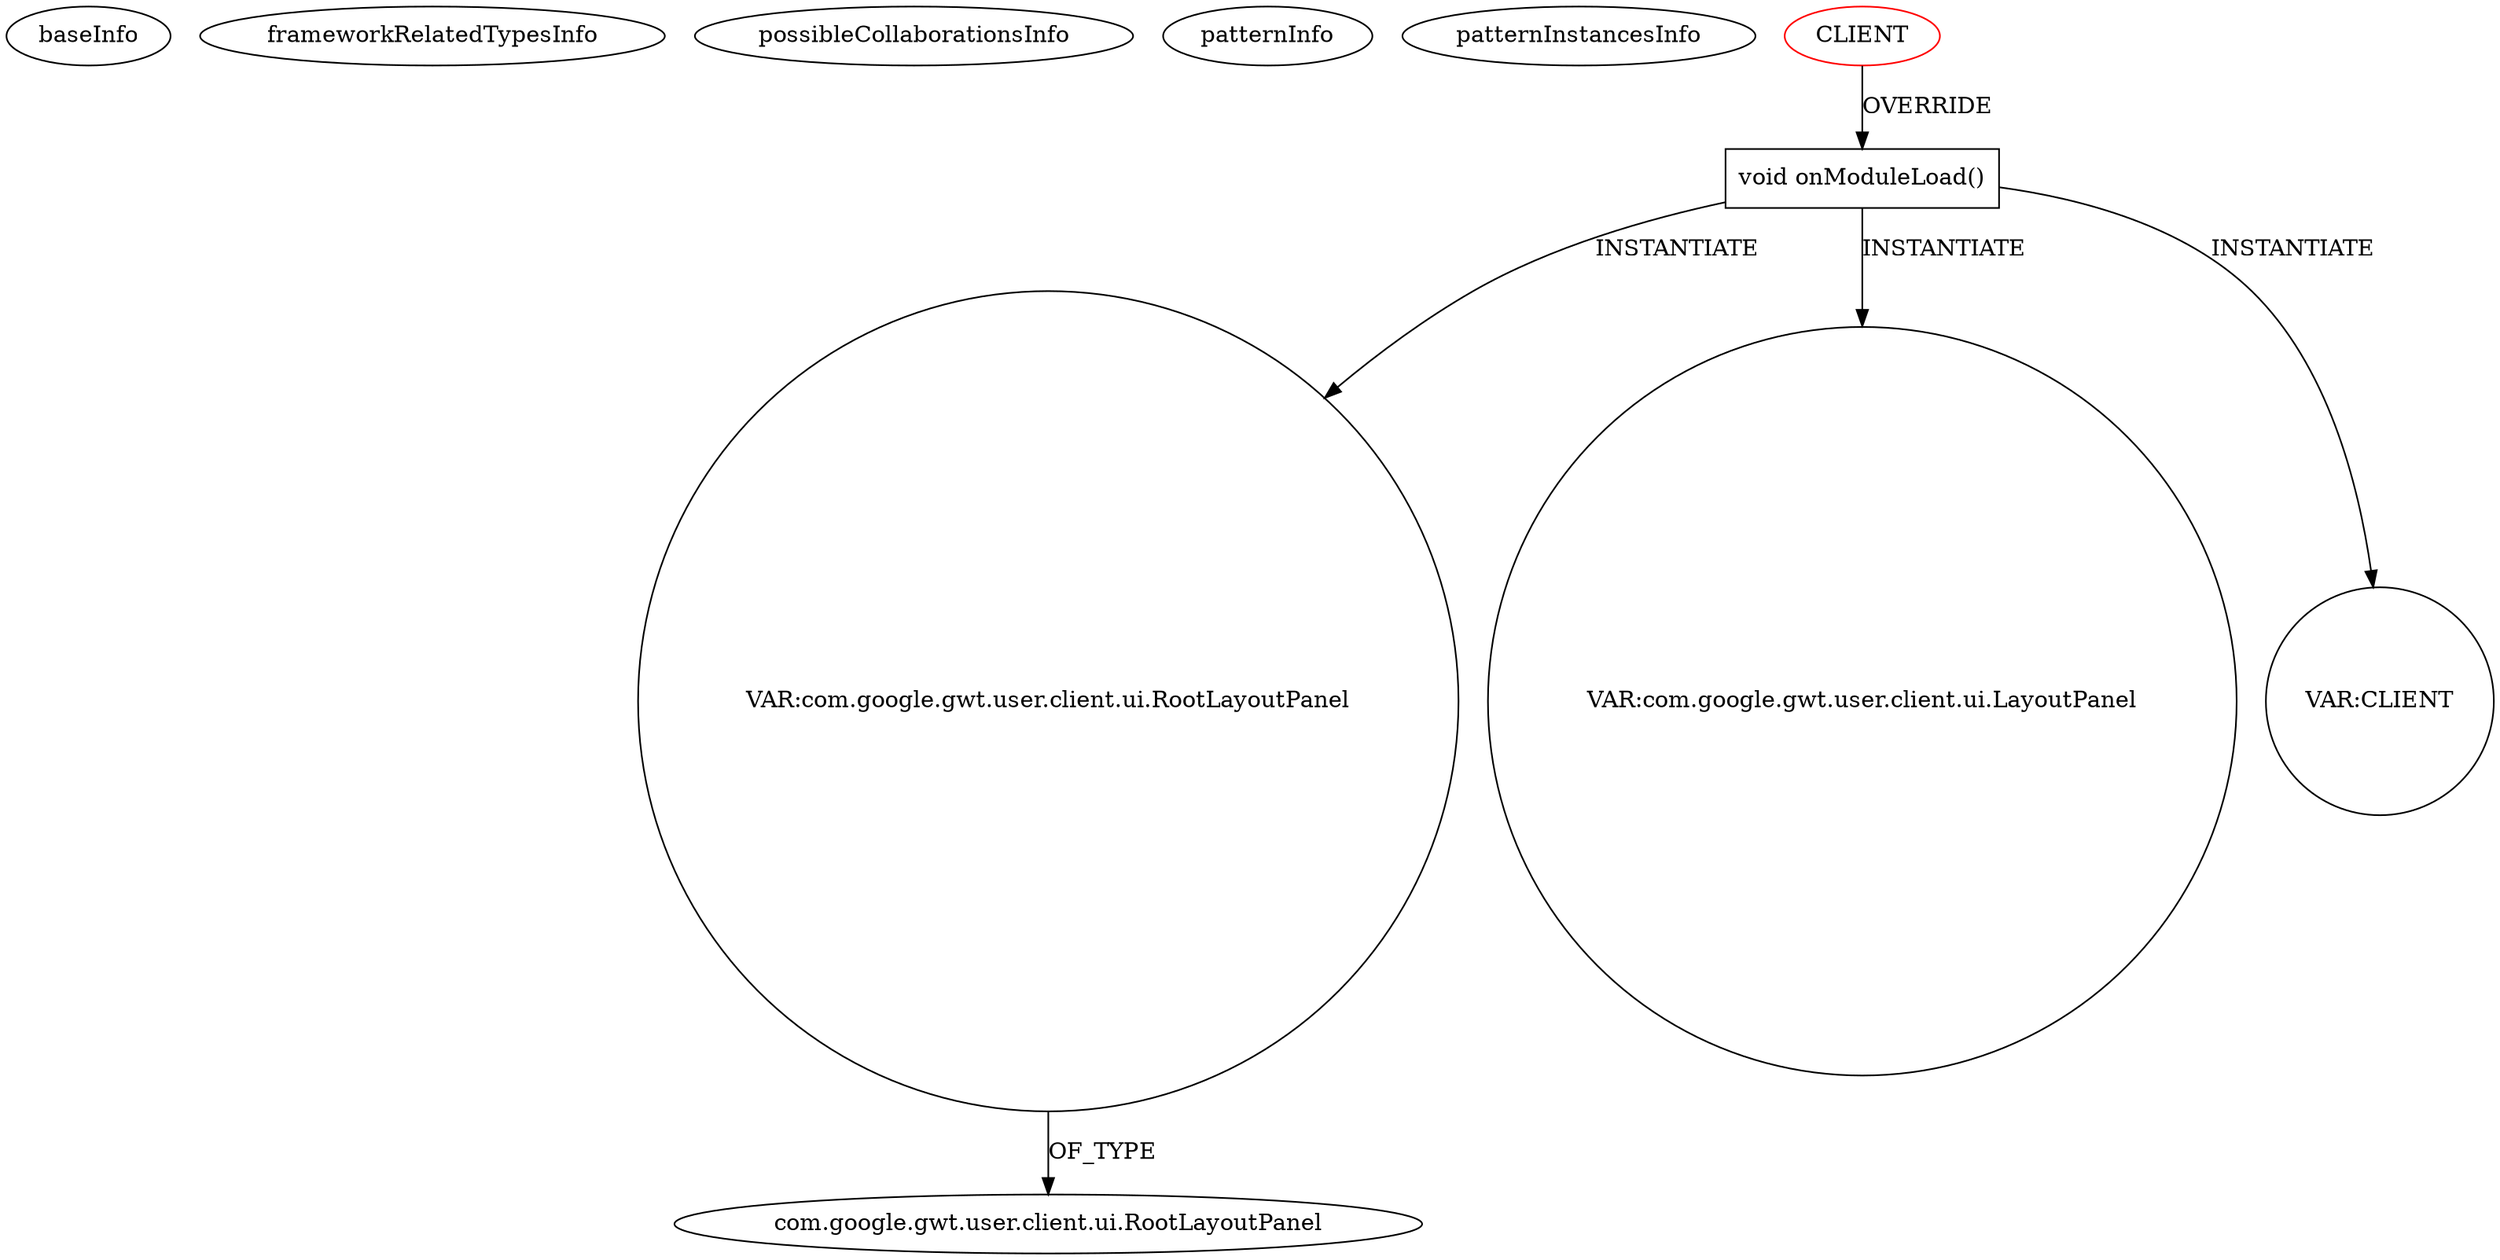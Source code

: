 digraph {
baseInfo[graphId=1112,category="pattern",isAnonymous=false,possibleRelation=false]
frameworkRelatedTypesInfo[]
possibleCollaborationsInfo[]
patternInfo[frequency=2.0,patternRootClient=0]
patternInstancesInfo[0="lambourg-WebGallery~/lambourg-WebGallery/WebGallery-master/client/src/com/lambourg/webgallery/client/WebGallery.java~WebGallery~3490",1="karandit-gwt-sandbox~/karandit-gwt-sandbox/gwt-sandbox-master/src/hu/evosoft/eo/downloadstats/client/DownloadStatistics.java~DownloadStatistics~3347"]
16[label="com.google.gwt.user.client.ui.RootLayoutPanel",vertexType="FRAMEWORK_CLASS_TYPE",isFrameworkType=false]
14[label="VAR:com.google.gwt.user.client.ui.RootLayoutPanel",vertexType="VARIABLE_EXPRESION",isFrameworkType=false,shape=circle]
2[label="void onModuleLoad()",vertexType="OVERRIDING_METHOD_DECLARATION",isFrameworkType=false,shape=box]
11[label="VAR:com.google.gwt.user.client.ui.LayoutPanel",vertexType="VARIABLE_EXPRESION",isFrameworkType=false,shape=circle]
0[label="CLIENT",vertexType="ROOT_CLIENT_CLASS_DECLARATION",isFrameworkType=false,color=red]
4[label="VAR:CLIENT",vertexType="VARIABLE_EXPRESION",isFrameworkType=false,shape=circle]
2->14[label="INSTANTIATE"]
14->16[label="OF_TYPE"]
2->4[label="INSTANTIATE"]
0->2[label="OVERRIDE"]
2->11[label="INSTANTIATE"]
}
